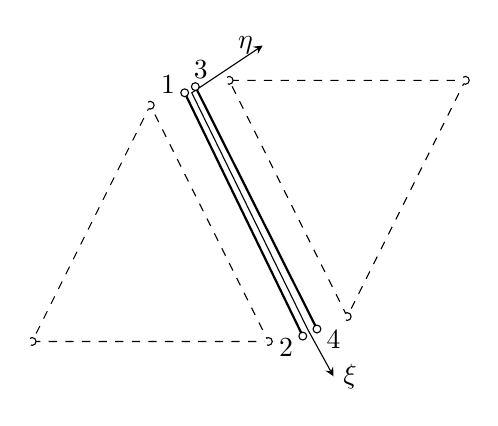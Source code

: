 \begin{tikzpicture}[scale=3,>=stealth]
 \tikzstyle{elemnode} = [draw,thin,circle,inner sep=1,fill=white]
 \newcommand{\eoff}{0.03}
 \draw[dashed, xshift=2.5, yshift=1] 
    (0,0) -- (1,0) node[at start,elemnode] {} 
    to node[at start,elemnode] {} 
    (0.5,1) -- (0,0) node[at start,elemnode] {} ;
 
 \draw[dashed,xshift=12,yshift=4] 
    (1,0) to node[at start,elemnode] {} 
    (0.5,1) -- (1.5,1) node[at start,elemnode] {} 
    to node[at start,elemnode] {} (1,0);

 \begin{scope}[xshift=7.5,yshift=2.5]
  \draw[<->] (0.8,1.2) -- (0.5,1.0) node[at start,left] {$\eta$}
    to (0.99,0) -- (1.1,-0.2) node[at end,right] {$\xi$};

  \draw[thick] (0.5,1)+(0:-\eoff) to
    node[at start,elemnode] (n1) {}
    node[at end,elemnode] (n2) {}
    (1-\eoff,-\eoff)
    (0.5,1)+(60:\eoff) to
    node[at start,elemnode] (n3) {}
    node[at end,elemnode] (n4) {}
    (1+\eoff,0);
   \node[yshift=3,left] at (n1) {1};
   \node[yshift=-4,left] at (n2) {2};
   \node[xshift=2,yshift=6] at (n3) {3}; % Fine adjustments
   \node[yshift=-4,right] at (n4) {4};
   
 \end{scope}
\end{tikzpicture}